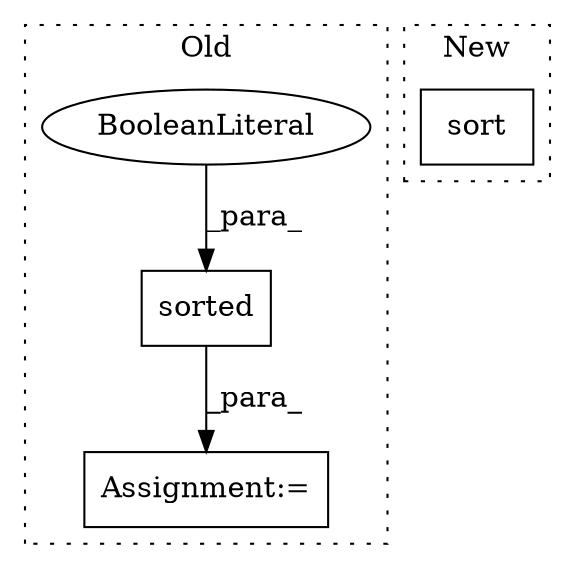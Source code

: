 digraph G {
subgraph cluster0 {
1 [label="sorted" a="32" s="20078,20149" l="7,1" shape="box"];
3 [label="Assignment:=" a="7" s="20077" l="1" shape="box"];
4 [label="BooleanLiteral" a="9" s="20145" l="4" shape="ellipse"];
label = "Old";
style="dotted";
}
subgraph cluster1 {
2 [label="sort" a="32" s="20346,20389" l="5,1" shape="box"];
label = "New";
style="dotted";
}
1 -> 3 [label="_para_"];
4 -> 1 [label="_para_"];
}